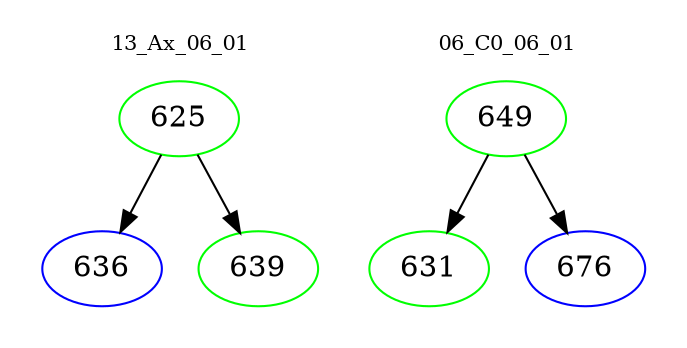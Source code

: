 digraph{
subgraph cluster_0 {
color = white
label = "13_Ax_06_01";
fontsize=10;
T0_625 [label="625", color="green"]
T0_625 -> T0_636 [color="black"]
T0_636 [label="636", color="blue"]
T0_625 -> T0_639 [color="black"]
T0_639 [label="639", color="green"]
}
subgraph cluster_1 {
color = white
label = "06_C0_06_01";
fontsize=10;
T1_649 [label="649", color="green"]
T1_649 -> T1_631 [color="black"]
T1_631 [label="631", color="green"]
T1_649 -> T1_676 [color="black"]
T1_676 [label="676", color="blue"]
}
}
